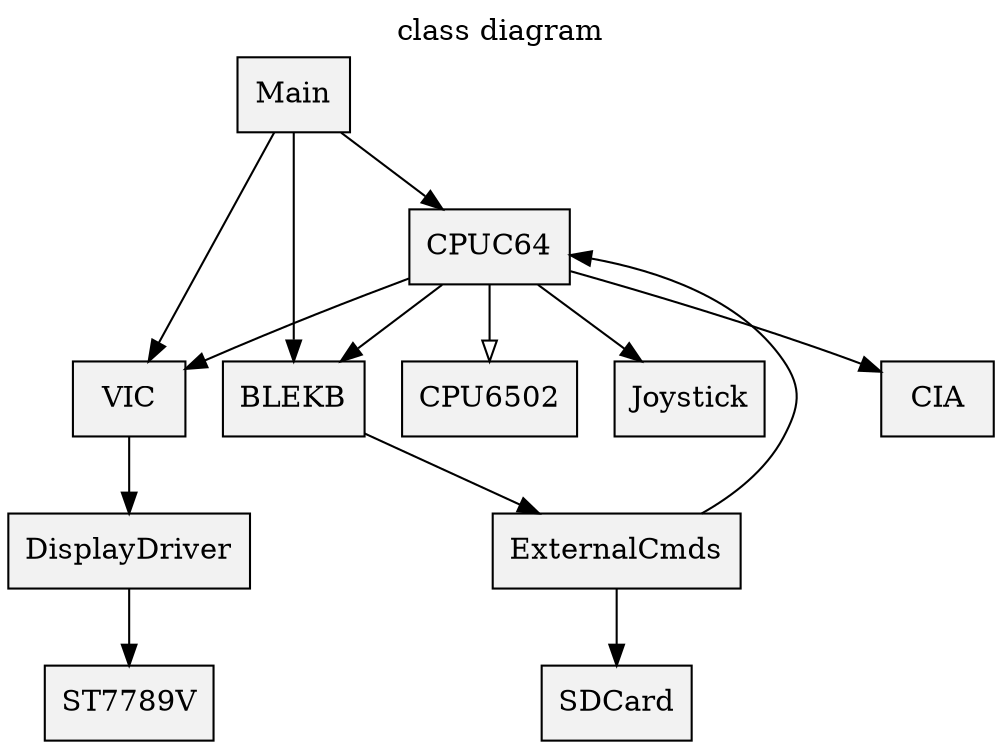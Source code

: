 digraph T_HMI_C64 {
  graph [
    label="class diagram"
    labelloc="t"
  ]
  node [
    shape=record
    style=filled
    fillcolor=gray95
  ]
  Main -> CPUC64
  Main -> BLEKB
  Main -> VIC
  BLEKB -> ExternalCmds
  ExternalCmds -> CPUC64
  CPUC64 -> BLEKB
  ExternalCmds -> SDCard
  CPUC64 -> CIA
  CPUC64 -> CPU6502 [arrowhead = empty]
  CPUC64 -> Joystick
  CPUC64 -> VIC
  VIC -> DisplayDriver
  DisplayDriver -> ST7789V
}

